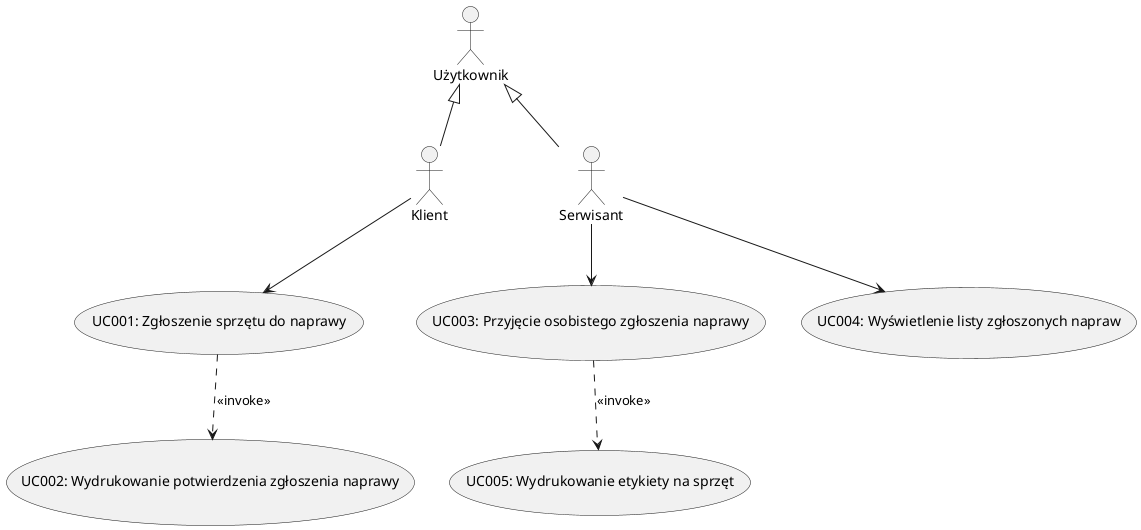 @startuml UCDiagram
"Klient" as Client
"Serwisant" as Repairman
"Użytkownik" as User

User <|-- Client
User <|-- Repairman

"UC001: Zgłoszenie sprzętu do naprawy" as (UC001)
"UC002: Wydrukowanie potwierdzenia zgłoszenia naprawy" as (UC002)
"UC003: Przyjęcie osobistego zgłoszenia naprawy" as (UC003)
"UC004: Wyświetlenie listy zgłoszonych napraw" as (UC004)
"UC005: Wydrukowanie etykiety na sprzęt" as (UC005)


Client --> UC001
UC001 ..> UC002 : <<invoke>>
Repairman --> UC003
Repairman --> UC004
UC003 ..> UC005 : <<invoke>>

@enduml